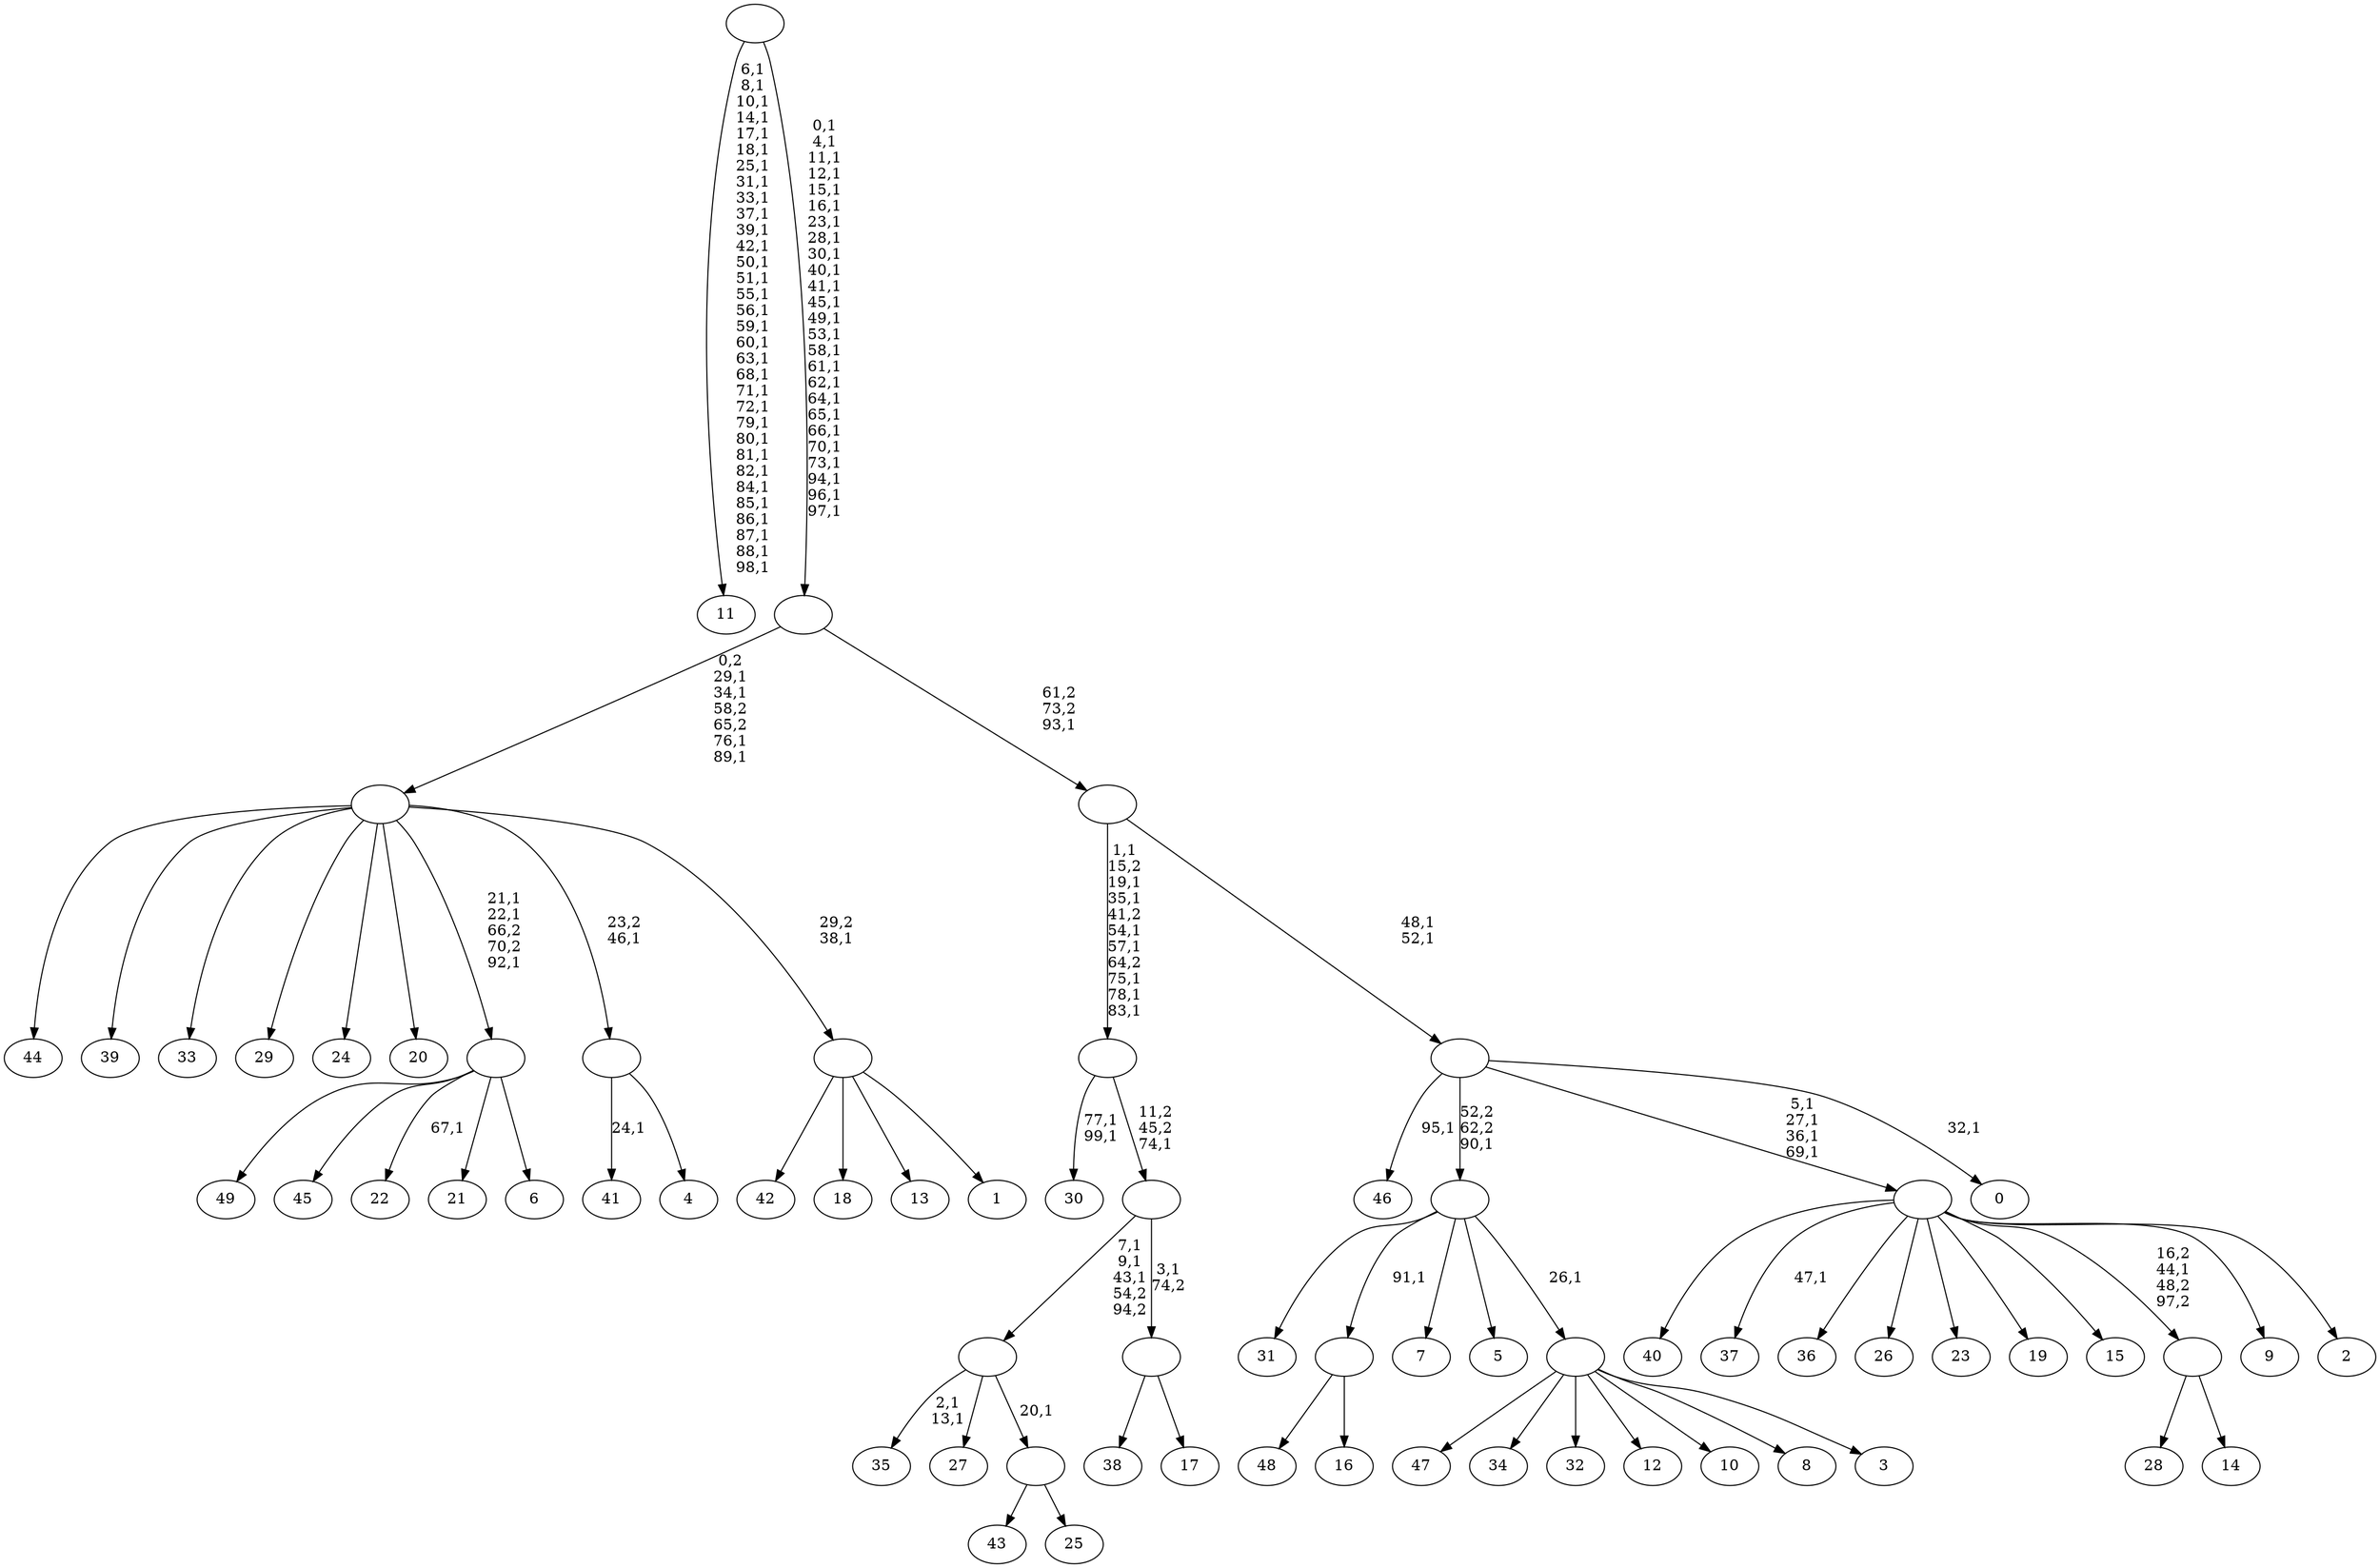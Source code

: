 digraph T {
	150 [label="49"]
	149 [label="48"]
	148 [label="47"]
	147 [label="46"]
	145 [label="45"]
	144 [label="44"]
	143 [label="43"]
	142 [label="42"]
	141 [label="41"]
	139 [label="40"]
	138 [label="39"]
	137 [label="38"]
	136 [label="37"]
	134 [label="36"]
	133 [label="35"]
	130 [label="34"]
	129 [label="33"]
	128 [label="32"]
	127 [label="31"]
	126 [label="30"]
	123 [label="29"]
	122 [label="28"]
	121 [label="27"]
	120 [label="26"]
	119 [label="25"]
	118 [label=""]
	117 [label=""]
	114 [label="24"]
	113 [label="23"]
	112 [label="22"]
	110 [label="21"]
	109 [label="20"]
	108 [label="19"]
	107 [label="18"]
	106 [label="17"]
	105 [label=""]
	104 [label=""]
	103 [label=""]
	95 [label="16"]
	94 [label=""]
	93 [label="15"]
	92 [label="14"]
	91 [label=""]
	90 [label="13"]
	89 [label="12"]
	88 [label="11"]
	55 [label="10"]
	54 [label="9"]
	53 [label="8"]
	52 [label="7"]
	51 [label="6"]
	50 [label=""]
	47 [label="5"]
	46 [label="4"]
	45 [label=""]
	44 [label="3"]
	43 [label=""]
	42 [label=""]
	41 [label="2"]
	40 [label=""]
	36 [label="1"]
	35 [label=""]
	34 [label=""]
	30 [label="0"]
	28 [label=""]
	26 [label=""]
	25 [label=""]
	0 [label=""]
	118 -> 143 [label=""]
	118 -> 119 [label=""]
	117 -> 133 [label="2,1\n13,1"]
	117 -> 121 [label=""]
	117 -> 118 [label="20,1"]
	105 -> 137 [label=""]
	105 -> 106 [label=""]
	104 -> 117 [label="7,1\n9,1\n43,1\n54,2\n94,2"]
	104 -> 105 [label="3,1\n74,2"]
	103 -> 126 [label="77,1\n99,1"]
	103 -> 104 [label="11,2\n45,2\n74,1"]
	94 -> 149 [label=""]
	94 -> 95 [label=""]
	91 -> 122 [label=""]
	91 -> 92 [label=""]
	50 -> 112 [label="67,1"]
	50 -> 150 [label=""]
	50 -> 145 [label=""]
	50 -> 110 [label=""]
	50 -> 51 [label=""]
	45 -> 141 [label="24,1"]
	45 -> 46 [label=""]
	43 -> 148 [label=""]
	43 -> 130 [label=""]
	43 -> 128 [label=""]
	43 -> 89 [label=""]
	43 -> 55 [label=""]
	43 -> 53 [label=""]
	43 -> 44 [label=""]
	42 -> 127 [label=""]
	42 -> 94 [label="91,1"]
	42 -> 52 [label=""]
	42 -> 47 [label=""]
	42 -> 43 [label="26,1"]
	40 -> 136 [label="47,1"]
	40 -> 139 [label=""]
	40 -> 134 [label=""]
	40 -> 120 [label=""]
	40 -> 113 [label=""]
	40 -> 108 [label=""]
	40 -> 93 [label=""]
	40 -> 91 [label="16,2\n44,1\n48,2\n97,2"]
	40 -> 54 [label=""]
	40 -> 41 [label=""]
	35 -> 142 [label=""]
	35 -> 107 [label=""]
	35 -> 90 [label=""]
	35 -> 36 [label=""]
	34 -> 50 [label="21,1\n22,1\n66,2\n70,2\n92,1"]
	34 -> 144 [label=""]
	34 -> 138 [label=""]
	34 -> 129 [label=""]
	34 -> 123 [label=""]
	34 -> 114 [label=""]
	34 -> 109 [label=""]
	34 -> 45 [label="23,2\n46,1"]
	34 -> 35 [label="29,2\n38,1"]
	28 -> 30 [label="32,1"]
	28 -> 40 [label="5,1\n27,1\n36,1\n69,1"]
	28 -> 147 [label="95,1"]
	28 -> 42 [label="52,2\n62,2\n90,1"]
	26 -> 28 [label="48,1\n52,1"]
	26 -> 103 [label="1,1\n15,2\n19,1\n35,1\n41,2\n54,1\n57,1\n64,2\n75,1\n78,1\n83,1"]
	25 -> 34 [label="0,2\n29,1\n34,1\n58,2\n65,2\n76,1\n89,1"]
	25 -> 26 [label="61,2\n73,2\n93,1"]
	0 -> 25 [label="0,1\n4,1\n11,1\n12,1\n15,1\n16,1\n23,1\n28,1\n30,1\n40,1\n41,1\n45,1\n49,1\n53,1\n58,1\n61,1\n62,1\n64,1\n65,1\n66,1\n70,1\n73,1\n94,1\n96,1\n97,1"]
	0 -> 88 [label="6,1\n8,1\n10,1\n14,1\n17,1\n18,1\n25,1\n31,1\n33,1\n37,1\n39,1\n42,1\n50,1\n51,1\n55,1\n56,1\n59,1\n60,1\n63,1\n68,1\n71,1\n72,1\n79,1\n80,1\n81,1\n82,1\n84,1\n85,1\n86,1\n87,1\n88,1\n98,1"]
}
